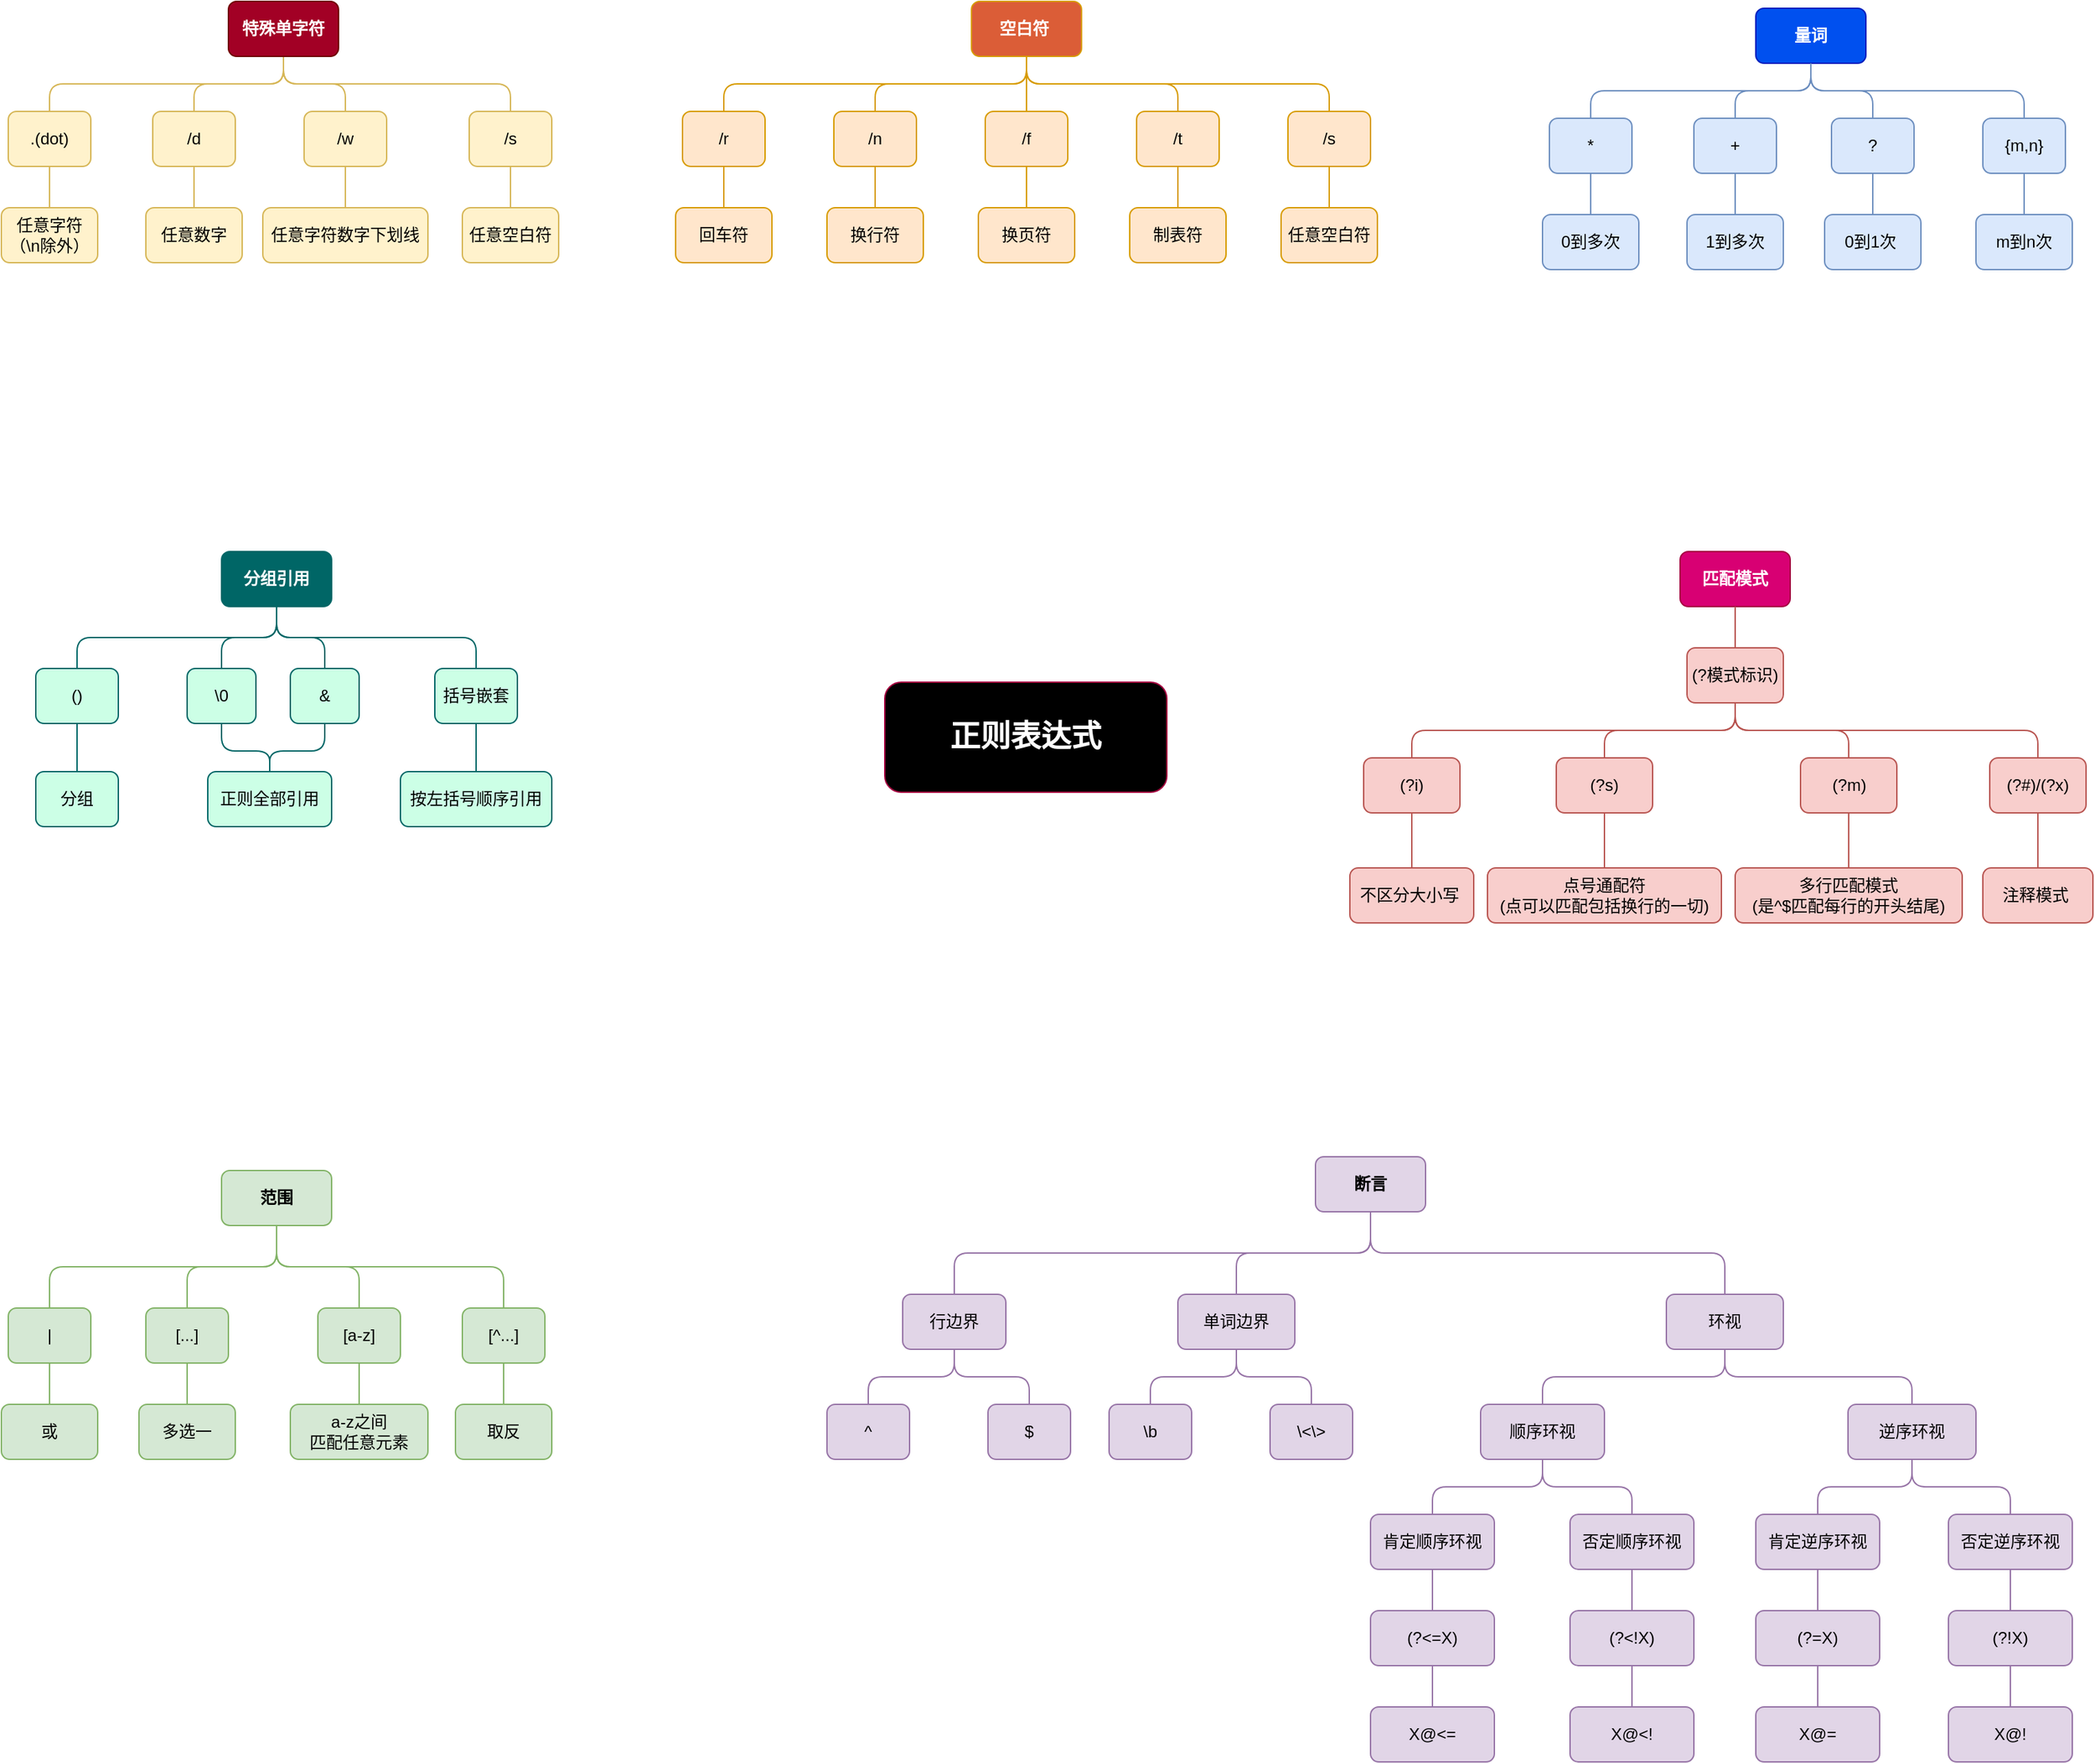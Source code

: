 <mxfile version="23.0.2" type="device">
  <diagram name="第 1 页" id="gRTzhjpInwyJEftYWM1j">
    <mxGraphModel dx="1744" dy="1176" grid="1" gridSize="10" guides="1" tooltips="1" connect="1" arrows="1" fold="1" page="1" pageScale="1" pageWidth="827" pageHeight="1169" math="0" shadow="0">
      <root>
        <mxCell id="0" />
        <mxCell id="1" parent="0" />
        <mxCell id="VmN694eaUHmi7oUAj-pI-1" value="正则表达式" style="rounded=1;whiteSpace=wrap;html=1;fillColor=#000000;fontColor=#ffffff;strokeColor=#A50040;fontStyle=1;fontSize=22;" vertex="1" parent="1">
          <mxGeometry x="732" y="615" width="205" height="80" as="geometry" />
        </mxCell>
        <mxCell id="VmN694eaUHmi7oUAj-pI-17" style="edgeStyle=orthogonalEdgeStyle;shape=connector;curved=0;rounded=1;orthogonalLoop=1;jettySize=auto;html=1;exitX=0.5;exitY=1;exitDx=0;exitDy=0;entryX=0.5;entryY=0;entryDx=0;entryDy=0;labelBackgroundColor=default;strokeColor=#d6b656;align=center;verticalAlign=middle;fontFamily=Helvetica;fontSize=11;fontColor=default;endArrow=none;endFill=0;fillColor=#fff2cc;" edge="1" parent="1" source="VmN694eaUHmi7oUAj-pI-4" target="VmN694eaUHmi7oUAj-pI-9">
          <mxGeometry relative="1" as="geometry" />
        </mxCell>
        <mxCell id="VmN694eaUHmi7oUAj-pI-18" style="edgeStyle=orthogonalEdgeStyle;shape=connector;curved=0;rounded=1;orthogonalLoop=1;jettySize=auto;html=1;exitX=0.5;exitY=1;exitDx=0;exitDy=0;entryX=0.5;entryY=0;entryDx=0;entryDy=0;labelBackgroundColor=default;strokeColor=#d6b656;align=center;verticalAlign=middle;fontFamily=Helvetica;fontSize=11;fontColor=default;endArrow=none;endFill=0;fillColor=#fff2cc;" edge="1" parent="1" source="VmN694eaUHmi7oUAj-pI-4" target="VmN694eaUHmi7oUAj-pI-12">
          <mxGeometry relative="1" as="geometry" />
        </mxCell>
        <mxCell id="VmN694eaUHmi7oUAj-pI-19" style="edgeStyle=orthogonalEdgeStyle;shape=connector;curved=0;rounded=1;orthogonalLoop=1;jettySize=auto;html=1;exitX=0.5;exitY=1;exitDx=0;exitDy=0;entryX=0.5;entryY=0;entryDx=0;entryDy=0;labelBackgroundColor=default;strokeColor=#d6b656;align=center;verticalAlign=middle;fontFamily=Helvetica;fontSize=11;fontColor=default;endArrow=none;endFill=0;fillColor=#fff2cc;" edge="1" parent="1" source="VmN694eaUHmi7oUAj-pI-4" target="VmN694eaUHmi7oUAj-pI-5">
          <mxGeometry relative="1" as="geometry" />
        </mxCell>
        <mxCell id="VmN694eaUHmi7oUAj-pI-20" style="edgeStyle=orthogonalEdgeStyle;shape=connector;curved=0;rounded=1;orthogonalLoop=1;jettySize=auto;html=1;exitX=0.5;exitY=1;exitDx=0;exitDy=0;labelBackgroundColor=default;strokeColor=#d6b656;align=center;verticalAlign=middle;fontFamily=Helvetica;fontSize=11;fontColor=default;endArrow=none;endFill=0;fillColor=#fff2cc;" edge="1" parent="1" source="VmN694eaUHmi7oUAj-pI-4" target="VmN694eaUHmi7oUAj-pI-15">
          <mxGeometry relative="1" as="geometry" />
        </mxCell>
        <mxCell id="VmN694eaUHmi7oUAj-pI-4" value="特殊单字符" style="rounded=1;whiteSpace=wrap;html=1;fillColor=#a20025;strokeColor=#6F0000;fontColor=#ffffff;fontStyle=1" vertex="1" parent="1">
          <mxGeometry x="255" y="120" width="80" height="40" as="geometry" />
        </mxCell>
        <mxCell id="VmN694eaUHmi7oUAj-pI-7" style="edgeStyle=orthogonalEdgeStyle;rounded=1;orthogonalLoop=1;jettySize=auto;html=1;exitX=0.5;exitY=1;exitDx=0;exitDy=0;entryX=0.5;entryY=0;entryDx=0;entryDy=0;endArrow=none;endFill=0;curved=0;fillColor=#fff2cc;strokeColor=#d6b656;" edge="1" parent="1" source="VmN694eaUHmi7oUAj-pI-5" target="VmN694eaUHmi7oUAj-pI-6">
          <mxGeometry relative="1" as="geometry" />
        </mxCell>
        <mxCell id="VmN694eaUHmi7oUAj-pI-5" value=".(dot)" style="rounded=1;whiteSpace=wrap;html=1;fillColor=#fff2cc;strokeColor=#d6b656;" vertex="1" parent="1">
          <mxGeometry x="95" y="200" width="60" height="40" as="geometry" />
        </mxCell>
        <mxCell id="VmN694eaUHmi7oUAj-pI-6" value="任意字符&lt;br&gt;（\n除外）" style="rounded=1;whiteSpace=wrap;html=1;fillColor=#fff2cc;strokeColor=#d6b656;" vertex="1" parent="1">
          <mxGeometry x="90" y="270" width="70" height="40" as="geometry" />
        </mxCell>
        <mxCell id="VmN694eaUHmi7oUAj-pI-8" style="edgeStyle=orthogonalEdgeStyle;rounded=1;orthogonalLoop=1;jettySize=auto;html=1;exitX=0.5;exitY=1;exitDx=0;exitDy=0;entryX=0.5;entryY=0;entryDx=0;entryDy=0;endArrow=none;endFill=0;curved=0;fillColor=#fff2cc;strokeColor=#d6b656;" edge="1" source="VmN694eaUHmi7oUAj-pI-9" target="VmN694eaUHmi7oUAj-pI-10" parent="1">
          <mxGeometry relative="1" as="geometry" />
        </mxCell>
        <mxCell id="VmN694eaUHmi7oUAj-pI-9" value="/d" style="rounded=1;whiteSpace=wrap;html=1;fillColor=#fff2cc;strokeColor=#d6b656;" vertex="1" parent="1">
          <mxGeometry x="200" y="200" width="60" height="40" as="geometry" />
        </mxCell>
        <mxCell id="VmN694eaUHmi7oUAj-pI-10" value="任意数字" style="rounded=1;whiteSpace=wrap;html=1;fillColor=#fff2cc;strokeColor=#d6b656;" vertex="1" parent="1">
          <mxGeometry x="195" y="270" width="70" height="40" as="geometry" />
        </mxCell>
        <mxCell id="VmN694eaUHmi7oUAj-pI-11" style="edgeStyle=orthogonalEdgeStyle;rounded=1;orthogonalLoop=1;jettySize=auto;html=1;exitX=0.5;exitY=1;exitDx=0;exitDy=0;entryX=0.5;entryY=0;entryDx=0;entryDy=0;endArrow=none;endFill=0;curved=0;fillColor=#fff2cc;strokeColor=#d6b656;" edge="1" source="VmN694eaUHmi7oUAj-pI-12" target="VmN694eaUHmi7oUAj-pI-13" parent="1">
          <mxGeometry relative="1" as="geometry" />
        </mxCell>
        <mxCell id="VmN694eaUHmi7oUAj-pI-12" value="/w" style="rounded=1;whiteSpace=wrap;html=1;fillColor=#fff2cc;strokeColor=#d6b656;" vertex="1" parent="1">
          <mxGeometry x="310" y="200" width="60" height="40" as="geometry" />
        </mxCell>
        <mxCell id="VmN694eaUHmi7oUAj-pI-13" value="任意字符数字下划线" style="rounded=1;whiteSpace=wrap;html=1;fillColor=#fff2cc;strokeColor=#d6b656;" vertex="1" parent="1">
          <mxGeometry x="280" y="270" width="120" height="40" as="geometry" />
        </mxCell>
        <mxCell id="VmN694eaUHmi7oUAj-pI-14" style="edgeStyle=orthogonalEdgeStyle;rounded=1;orthogonalLoop=1;jettySize=auto;html=1;exitX=0.5;exitY=1;exitDx=0;exitDy=0;entryX=0.5;entryY=0;entryDx=0;entryDy=0;endArrow=none;endFill=0;curved=0;fillColor=#fff2cc;strokeColor=#d6b656;" edge="1" source="VmN694eaUHmi7oUAj-pI-15" target="VmN694eaUHmi7oUAj-pI-16" parent="1">
          <mxGeometry relative="1" as="geometry" />
        </mxCell>
        <mxCell id="VmN694eaUHmi7oUAj-pI-15" value="/s" style="rounded=1;whiteSpace=wrap;html=1;fillColor=#fff2cc;strokeColor=#d6b656;" vertex="1" parent="1">
          <mxGeometry x="430" y="200" width="60" height="40" as="geometry" />
        </mxCell>
        <mxCell id="VmN694eaUHmi7oUAj-pI-16" value="任意空白符" style="rounded=1;whiteSpace=wrap;html=1;fillColor=#fff2cc;strokeColor=#d6b656;" vertex="1" parent="1">
          <mxGeometry x="425" y="270" width="70" height="40" as="geometry" />
        </mxCell>
        <mxCell id="VmN694eaUHmi7oUAj-pI-39" style="edgeStyle=orthogonalEdgeStyle;shape=connector;curved=0;rounded=1;orthogonalLoop=1;jettySize=auto;html=1;exitX=0.5;exitY=1;exitDx=0;exitDy=0;entryX=0.5;entryY=0;entryDx=0;entryDy=0;labelBackgroundColor=default;strokeColor=#d79b00;align=center;verticalAlign=middle;fontFamily=Helvetica;fontSize=11;fontColor=default;endArrow=none;endFill=0;fillColor=#ffe6cc;" edge="1" parent="1" source="VmN694eaUHmi7oUAj-pI-21" target="VmN694eaUHmi7oUAj-pI-24">
          <mxGeometry relative="1" as="geometry" />
        </mxCell>
        <mxCell id="VmN694eaUHmi7oUAj-pI-40" style="edgeStyle=orthogonalEdgeStyle;shape=connector;curved=0;rounded=1;orthogonalLoop=1;jettySize=auto;html=1;exitX=0.5;exitY=1;exitDx=0;exitDy=0;entryX=0.5;entryY=0;entryDx=0;entryDy=0;labelBackgroundColor=default;strokeColor=#d79b00;align=center;verticalAlign=middle;fontFamily=Helvetica;fontSize=11;fontColor=default;endArrow=none;endFill=0;fillColor=#ffe6cc;" edge="1" parent="1" source="VmN694eaUHmi7oUAj-pI-21" target="VmN694eaUHmi7oUAj-pI-28">
          <mxGeometry relative="1" as="geometry" />
        </mxCell>
        <mxCell id="VmN694eaUHmi7oUAj-pI-41" style="edgeStyle=orthogonalEdgeStyle;shape=connector;curved=0;rounded=1;orthogonalLoop=1;jettySize=auto;html=1;exitX=0.5;exitY=1;exitDx=0;exitDy=0;entryX=0.5;entryY=0;entryDx=0;entryDy=0;labelBackgroundColor=default;strokeColor=#d79b00;align=center;verticalAlign=middle;fontFamily=Helvetica;fontSize=11;fontColor=default;endArrow=none;endFill=0;fillColor=#ffe6cc;" edge="1" parent="1" source="VmN694eaUHmi7oUAj-pI-21" target="VmN694eaUHmi7oUAj-pI-31">
          <mxGeometry relative="1" as="geometry" />
        </mxCell>
        <mxCell id="VmN694eaUHmi7oUAj-pI-42" style="edgeStyle=orthogonalEdgeStyle;shape=connector;curved=0;rounded=1;orthogonalLoop=1;jettySize=auto;html=1;exitX=0.5;exitY=1;exitDx=0;exitDy=0;entryX=0.5;entryY=0;entryDx=0;entryDy=0;labelBackgroundColor=default;strokeColor=#d79b00;align=center;verticalAlign=middle;fontFamily=Helvetica;fontSize=11;fontColor=default;endArrow=none;endFill=0;fillColor=#ffe6cc;" edge="1" parent="1" source="VmN694eaUHmi7oUAj-pI-21" target="VmN694eaUHmi7oUAj-pI-34">
          <mxGeometry relative="1" as="geometry" />
        </mxCell>
        <mxCell id="VmN694eaUHmi7oUAj-pI-43" style="edgeStyle=orthogonalEdgeStyle;shape=connector;curved=0;rounded=1;orthogonalLoop=1;jettySize=auto;html=1;exitX=0.5;exitY=1;exitDx=0;exitDy=0;entryX=0.5;entryY=0;entryDx=0;entryDy=0;labelBackgroundColor=default;strokeColor=#d79b00;align=center;verticalAlign=middle;fontFamily=Helvetica;fontSize=11;fontColor=default;endArrow=none;endFill=0;fillColor=#ffe6cc;" edge="1" parent="1" source="VmN694eaUHmi7oUAj-pI-21" target="VmN694eaUHmi7oUAj-pI-37">
          <mxGeometry relative="1" as="geometry" />
        </mxCell>
        <mxCell id="VmN694eaUHmi7oUAj-pI-21" value="空白符&amp;nbsp;" style="rounded=1;whiteSpace=wrap;html=1;fillColor=#DB5D37;strokeColor=#d79b00;fontColor=#FFFFFF;fontStyle=1" vertex="1" parent="1">
          <mxGeometry x="795" y="120" width="80" height="40" as="geometry" />
        </mxCell>
        <mxCell id="VmN694eaUHmi7oUAj-pI-26" style="edgeStyle=orthogonalEdgeStyle;shape=connector;curved=0;rounded=1;orthogonalLoop=1;jettySize=auto;html=1;exitX=0.5;exitY=1;exitDx=0;exitDy=0;entryX=0.5;entryY=0;entryDx=0;entryDy=0;labelBackgroundColor=default;strokeColor=#d79b00;align=center;verticalAlign=middle;fontFamily=Helvetica;fontSize=11;fontColor=default;endArrow=none;endFill=0;fillColor=#ffe6cc;" edge="1" parent="1" source="VmN694eaUHmi7oUAj-pI-24" target="VmN694eaUHmi7oUAj-pI-25">
          <mxGeometry relative="1" as="geometry" />
        </mxCell>
        <mxCell id="VmN694eaUHmi7oUAj-pI-24" value="/r" style="rounded=1;whiteSpace=wrap;html=1;fillColor=#ffe6cc;strokeColor=#d79b00;" vertex="1" parent="1">
          <mxGeometry x="585" y="200" width="60" height="40" as="geometry" />
        </mxCell>
        <mxCell id="VmN694eaUHmi7oUAj-pI-25" value="回车符" style="rounded=1;whiteSpace=wrap;html=1;fillColor=#ffe6cc;strokeColor=#d79b00;" vertex="1" parent="1">
          <mxGeometry x="580" y="270" width="70" height="40" as="geometry" />
        </mxCell>
        <mxCell id="VmN694eaUHmi7oUAj-pI-27" style="edgeStyle=orthogonalEdgeStyle;shape=connector;curved=0;rounded=1;orthogonalLoop=1;jettySize=auto;html=1;exitX=0.5;exitY=1;exitDx=0;exitDy=0;entryX=0.5;entryY=0;entryDx=0;entryDy=0;labelBackgroundColor=default;strokeColor=#d79b00;align=center;verticalAlign=middle;fontFamily=Helvetica;fontSize=11;fontColor=default;endArrow=none;endFill=0;fillColor=#ffe6cc;" edge="1" source="VmN694eaUHmi7oUAj-pI-28" target="VmN694eaUHmi7oUAj-pI-29" parent="1">
          <mxGeometry relative="1" as="geometry" />
        </mxCell>
        <mxCell id="VmN694eaUHmi7oUAj-pI-28" value="/n" style="rounded=1;whiteSpace=wrap;html=1;fillColor=#ffe6cc;strokeColor=#d79b00;" vertex="1" parent="1">
          <mxGeometry x="695" y="200" width="60" height="40" as="geometry" />
        </mxCell>
        <mxCell id="VmN694eaUHmi7oUAj-pI-29" value="换行符" style="rounded=1;whiteSpace=wrap;html=1;fillColor=#ffe6cc;strokeColor=#d79b00;" vertex="1" parent="1">
          <mxGeometry x="690" y="270" width="70" height="40" as="geometry" />
        </mxCell>
        <mxCell id="VmN694eaUHmi7oUAj-pI-30" style="edgeStyle=orthogonalEdgeStyle;shape=connector;curved=0;rounded=1;orthogonalLoop=1;jettySize=auto;html=1;exitX=0.5;exitY=1;exitDx=0;exitDy=0;entryX=0.5;entryY=0;entryDx=0;entryDy=0;labelBackgroundColor=default;strokeColor=#d79b00;align=center;verticalAlign=middle;fontFamily=Helvetica;fontSize=11;fontColor=default;endArrow=none;endFill=0;fillColor=#ffe6cc;" edge="1" source="VmN694eaUHmi7oUAj-pI-31" target="VmN694eaUHmi7oUAj-pI-32" parent="1">
          <mxGeometry relative="1" as="geometry" />
        </mxCell>
        <mxCell id="VmN694eaUHmi7oUAj-pI-31" value="/f" style="rounded=1;whiteSpace=wrap;html=1;fillColor=#ffe6cc;strokeColor=#d79b00;" vertex="1" parent="1">
          <mxGeometry x="805" y="200" width="60" height="40" as="geometry" />
        </mxCell>
        <mxCell id="VmN694eaUHmi7oUAj-pI-32" value="换页符" style="rounded=1;whiteSpace=wrap;html=1;fillColor=#ffe6cc;strokeColor=#d79b00;" vertex="1" parent="1">
          <mxGeometry x="800" y="270" width="70" height="40" as="geometry" />
        </mxCell>
        <mxCell id="VmN694eaUHmi7oUAj-pI-33" style="edgeStyle=orthogonalEdgeStyle;shape=connector;curved=0;rounded=1;orthogonalLoop=1;jettySize=auto;html=1;exitX=0.5;exitY=1;exitDx=0;exitDy=0;entryX=0.5;entryY=0;entryDx=0;entryDy=0;labelBackgroundColor=default;strokeColor=#d79b00;align=center;verticalAlign=middle;fontFamily=Helvetica;fontSize=11;fontColor=default;endArrow=none;endFill=0;fillColor=#ffe6cc;" edge="1" source="VmN694eaUHmi7oUAj-pI-34" target="VmN694eaUHmi7oUAj-pI-35" parent="1">
          <mxGeometry relative="1" as="geometry" />
        </mxCell>
        <mxCell id="VmN694eaUHmi7oUAj-pI-34" value="/t" style="rounded=1;whiteSpace=wrap;html=1;fillColor=#ffe6cc;strokeColor=#d79b00;" vertex="1" parent="1">
          <mxGeometry x="915" y="200" width="60" height="40" as="geometry" />
        </mxCell>
        <mxCell id="VmN694eaUHmi7oUAj-pI-35" value="制表符" style="rounded=1;whiteSpace=wrap;html=1;fillColor=#ffe6cc;strokeColor=#d79b00;" vertex="1" parent="1">
          <mxGeometry x="910" y="270" width="70" height="40" as="geometry" />
        </mxCell>
        <mxCell id="VmN694eaUHmi7oUAj-pI-36" style="edgeStyle=orthogonalEdgeStyle;shape=connector;curved=0;rounded=1;orthogonalLoop=1;jettySize=auto;html=1;exitX=0.5;exitY=1;exitDx=0;exitDy=0;entryX=0.5;entryY=0;entryDx=0;entryDy=0;labelBackgroundColor=default;strokeColor=#d79b00;align=center;verticalAlign=middle;fontFamily=Helvetica;fontSize=11;fontColor=default;endArrow=none;endFill=0;fillColor=#ffe6cc;" edge="1" source="VmN694eaUHmi7oUAj-pI-37" target="VmN694eaUHmi7oUAj-pI-38" parent="1">
          <mxGeometry relative="1" as="geometry" />
        </mxCell>
        <mxCell id="VmN694eaUHmi7oUAj-pI-37" value="/s" style="rounded=1;whiteSpace=wrap;html=1;fillColor=#ffe6cc;strokeColor=#d79b00;" vertex="1" parent="1">
          <mxGeometry x="1025" y="200" width="60" height="40" as="geometry" />
        </mxCell>
        <mxCell id="VmN694eaUHmi7oUAj-pI-38" value="任意空白符" style="rounded=1;whiteSpace=wrap;html=1;fillColor=#ffe6cc;strokeColor=#d79b00;" vertex="1" parent="1">
          <mxGeometry x="1020" y="270" width="70" height="40" as="geometry" />
        </mxCell>
        <mxCell id="VmN694eaUHmi7oUAj-pI-77" style="edgeStyle=orthogonalEdgeStyle;shape=connector;curved=0;rounded=1;orthogonalLoop=1;jettySize=auto;html=1;exitX=0.5;exitY=1;exitDx=0;exitDy=0;entryX=0.5;entryY=0;entryDx=0;entryDy=0;labelBackgroundColor=default;strokeColor=#82b366;align=center;verticalAlign=middle;fontFamily=Helvetica;fontSize=11;fontColor=default;endArrow=none;endFill=0;fillColor=#d5e8d4;" edge="1" parent="1" source="VmN694eaUHmi7oUAj-pI-63" target="VmN694eaUHmi7oUAj-pI-69">
          <mxGeometry relative="1" as="geometry" />
        </mxCell>
        <mxCell id="VmN694eaUHmi7oUAj-pI-78" style="edgeStyle=orthogonalEdgeStyle;shape=connector;curved=0;rounded=1;orthogonalLoop=1;jettySize=auto;html=1;exitX=0.5;exitY=1;exitDx=0;exitDy=0;entryX=0.5;entryY=0;entryDx=0;entryDy=0;labelBackgroundColor=default;strokeColor=#82b366;align=center;verticalAlign=middle;fontFamily=Helvetica;fontSize=11;fontColor=default;endArrow=none;endFill=0;fillColor=#d5e8d4;" edge="1" parent="1" source="VmN694eaUHmi7oUAj-pI-63" target="VmN694eaUHmi7oUAj-pI-72">
          <mxGeometry relative="1" as="geometry" />
        </mxCell>
        <mxCell id="VmN694eaUHmi7oUAj-pI-79" style="edgeStyle=orthogonalEdgeStyle;shape=connector;curved=0;rounded=1;orthogonalLoop=1;jettySize=auto;html=1;exitX=0.5;exitY=1;exitDx=0;exitDy=0;entryX=0.5;entryY=0;entryDx=0;entryDy=0;labelBackgroundColor=default;strokeColor=#82b366;align=center;verticalAlign=middle;fontFamily=Helvetica;fontSize=11;fontColor=default;endArrow=none;endFill=0;fillColor=#d5e8d4;" edge="1" parent="1" source="VmN694eaUHmi7oUAj-pI-63" target="VmN694eaUHmi7oUAj-pI-66">
          <mxGeometry relative="1" as="geometry" />
        </mxCell>
        <mxCell id="VmN694eaUHmi7oUAj-pI-80" style="edgeStyle=orthogonalEdgeStyle;shape=connector;curved=0;rounded=1;orthogonalLoop=1;jettySize=auto;html=1;exitX=0.5;exitY=1;exitDx=0;exitDy=0;entryX=0.5;entryY=0;entryDx=0;entryDy=0;labelBackgroundColor=default;strokeColor=#82b366;align=center;verticalAlign=middle;fontFamily=Helvetica;fontSize=11;fontColor=default;endArrow=none;endFill=0;fillColor=#d5e8d4;" edge="1" parent="1" source="VmN694eaUHmi7oUAj-pI-63" target="VmN694eaUHmi7oUAj-pI-75">
          <mxGeometry relative="1" as="geometry" />
        </mxCell>
        <mxCell id="VmN694eaUHmi7oUAj-pI-63" value="范围" style="rounded=1;whiteSpace=wrap;html=1;fillColor=#d5e8d4;strokeColor=#82b366;fontStyle=1" vertex="1" parent="1">
          <mxGeometry x="250" y="970" width="80" height="40" as="geometry" />
        </mxCell>
        <mxCell id="VmN694eaUHmi7oUAj-pI-65" style="edgeStyle=orthogonalEdgeStyle;rounded=1;orthogonalLoop=1;jettySize=auto;html=1;exitX=0.5;exitY=1;exitDx=0;exitDy=0;entryX=0.5;entryY=0;entryDx=0;entryDy=0;endArrow=none;endFill=0;curved=0;fillColor=#d5e8d4;strokeColor=#82b366;" edge="1" source="VmN694eaUHmi7oUAj-pI-66" target="VmN694eaUHmi7oUAj-pI-67" parent="1">
          <mxGeometry relative="1" as="geometry" />
        </mxCell>
        <mxCell id="VmN694eaUHmi7oUAj-pI-66" value="|" style="rounded=1;whiteSpace=wrap;html=1;fillColor=#d5e8d4;strokeColor=#82b366;" vertex="1" parent="1">
          <mxGeometry x="95" y="1070" width="60" height="40" as="geometry" />
        </mxCell>
        <mxCell id="VmN694eaUHmi7oUAj-pI-67" value="或" style="rounded=1;whiteSpace=wrap;html=1;fillColor=#d5e8d4;strokeColor=#82b366;" vertex="1" parent="1">
          <mxGeometry x="90" y="1140" width="70" height="40" as="geometry" />
        </mxCell>
        <mxCell id="VmN694eaUHmi7oUAj-pI-68" style="edgeStyle=orthogonalEdgeStyle;rounded=1;orthogonalLoop=1;jettySize=auto;html=1;exitX=0.5;exitY=1;exitDx=0;exitDy=0;entryX=0.5;entryY=0;entryDx=0;entryDy=0;endArrow=none;endFill=0;curved=0;fillColor=#d5e8d4;strokeColor=#82b366;" edge="1" source="VmN694eaUHmi7oUAj-pI-69" target="VmN694eaUHmi7oUAj-pI-70" parent="1">
          <mxGeometry relative="1" as="geometry" />
        </mxCell>
        <mxCell id="VmN694eaUHmi7oUAj-pI-69" value="[...]" style="rounded=1;whiteSpace=wrap;html=1;fillColor=#d5e8d4;strokeColor=#82b366;" vertex="1" parent="1">
          <mxGeometry x="195" y="1070" width="60" height="40" as="geometry" />
        </mxCell>
        <mxCell id="VmN694eaUHmi7oUAj-pI-70" value="多选一" style="rounded=1;whiteSpace=wrap;html=1;fillColor=#d5e8d4;strokeColor=#82b366;" vertex="1" parent="1">
          <mxGeometry x="190" y="1140" width="70" height="40" as="geometry" />
        </mxCell>
        <mxCell id="VmN694eaUHmi7oUAj-pI-71" style="edgeStyle=orthogonalEdgeStyle;rounded=1;orthogonalLoop=1;jettySize=auto;html=1;exitX=0.5;exitY=1;exitDx=0;exitDy=0;entryX=0.5;entryY=0;entryDx=0;entryDy=0;endArrow=none;endFill=0;curved=0;fillColor=#d5e8d4;strokeColor=#82b366;" edge="1" source="VmN694eaUHmi7oUAj-pI-72" target="VmN694eaUHmi7oUAj-pI-73" parent="1">
          <mxGeometry relative="1" as="geometry" />
        </mxCell>
        <mxCell id="VmN694eaUHmi7oUAj-pI-72" value="[a-z]" style="rounded=1;whiteSpace=wrap;html=1;fillColor=#d5e8d4;strokeColor=#82b366;" vertex="1" parent="1">
          <mxGeometry x="320" y="1070" width="60" height="40" as="geometry" />
        </mxCell>
        <mxCell id="VmN694eaUHmi7oUAj-pI-73" value="a-z之间&lt;br&gt;匹配任意元素" style="rounded=1;whiteSpace=wrap;html=1;fillColor=#d5e8d4;strokeColor=#82b366;" vertex="1" parent="1">
          <mxGeometry x="300" y="1140" width="100" height="40" as="geometry" />
        </mxCell>
        <mxCell id="VmN694eaUHmi7oUAj-pI-74" style="edgeStyle=orthogonalEdgeStyle;rounded=1;orthogonalLoop=1;jettySize=auto;html=1;exitX=0.5;exitY=1;exitDx=0;exitDy=0;entryX=0.5;entryY=0;entryDx=0;entryDy=0;endArrow=none;endFill=0;curved=0;fillColor=#d5e8d4;strokeColor=#82b366;" edge="1" source="VmN694eaUHmi7oUAj-pI-75" target="VmN694eaUHmi7oUAj-pI-76" parent="1">
          <mxGeometry relative="1" as="geometry" />
        </mxCell>
        <mxCell id="VmN694eaUHmi7oUAj-pI-75" value="[^...]" style="rounded=1;whiteSpace=wrap;html=1;fillColor=#d5e8d4;strokeColor=#82b366;" vertex="1" parent="1">
          <mxGeometry x="425" y="1070" width="60" height="40" as="geometry" />
        </mxCell>
        <mxCell id="VmN694eaUHmi7oUAj-pI-76" value="取反" style="rounded=1;whiteSpace=wrap;html=1;fillColor=#d5e8d4;strokeColor=#82b366;" vertex="1" parent="1">
          <mxGeometry x="420" y="1140" width="70" height="40" as="geometry" />
        </mxCell>
        <mxCell id="VmN694eaUHmi7oUAj-pI-192" value="" style="group" vertex="1" connectable="0" parent="1">
          <mxGeometry x="1070" y="520" width="540" height="270" as="geometry" />
        </mxCell>
        <mxCell id="VmN694eaUHmi7oUAj-pI-170" value="匹配模式" style="rounded=1;whiteSpace=wrap;html=1;fillColor=#d80073;strokeColor=#A50040;fontColor=#ffffff;fontStyle=1" vertex="1" parent="VmN694eaUHmi7oUAj-pI-192">
          <mxGeometry x="240" width="80" height="40" as="geometry" />
        </mxCell>
        <mxCell id="VmN694eaUHmi7oUAj-pI-171" value="(?模式标识)" style="rounded=1;whiteSpace=wrap;html=1;fillColor=#f8cecc;strokeColor=#b85450;" vertex="1" parent="VmN694eaUHmi7oUAj-pI-192">
          <mxGeometry x="245" y="70" width="70" height="40" as="geometry" />
        </mxCell>
        <mxCell id="VmN694eaUHmi7oUAj-pI-190" style="edgeStyle=orthogonalEdgeStyle;shape=connector;curved=0;rounded=1;orthogonalLoop=1;jettySize=auto;html=1;exitX=0.5;exitY=1;exitDx=0;exitDy=0;entryX=0.5;entryY=0;entryDx=0;entryDy=0;labelBackgroundColor=default;strokeColor=#b85450;align=center;verticalAlign=middle;fontFamily=Helvetica;fontSize=11;fontColor=default;endArrow=none;endFill=0;fillColor=#f8cecc;" edge="1" parent="VmN694eaUHmi7oUAj-pI-192" source="VmN694eaUHmi7oUAj-pI-170" target="VmN694eaUHmi7oUAj-pI-171">
          <mxGeometry relative="1" as="geometry" />
        </mxCell>
        <mxCell id="VmN694eaUHmi7oUAj-pI-172" style="edgeStyle=orthogonalEdgeStyle;shape=connector;curved=0;rounded=1;orthogonalLoop=1;jettySize=auto;html=1;exitX=0.5;exitY=1;exitDx=0;exitDy=0;labelBackgroundColor=default;strokeColor=#b85450;align=center;verticalAlign=middle;fontFamily=Helvetica;fontSize=11;fontColor=default;endArrow=none;endFill=0;fillColor=#f8cecc;" edge="1" parent="VmN694eaUHmi7oUAj-pI-192" source="VmN694eaUHmi7oUAj-pI-171" target="VmN694eaUHmi7oUAj-pI-171">
          <mxGeometry relative="1" as="geometry" />
        </mxCell>
        <mxCell id="VmN694eaUHmi7oUAj-pI-173" value="(?i)" style="rounded=1;whiteSpace=wrap;html=1;fillColor=#f8cecc;strokeColor=#b85450;" vertex="1" parent="VmN694eaUHmi7oUAj-pI-192">
          <mxGeometry x="10" y="150" width="70" height="40" as="geometry" />
        </mxCell>
        <mxCell id="VmN694eaUHmi7oUAj-pI-188" style="edgeStyle=orthogonalEdgeStyle;shape=connector;curved=0;rounded=1;orthogonalLoop=1;jettySize=auto;html=1;exitX=0.5;exitY=1;exitDx=0;exitDy=0;entryX=0.5;entryY=0;entryDx=0;entryDy=0;labelBackgroundColor=default;strokeColor=#b85450;align=center;verticalAlign=middle;fontFamily=Helvetica;fontSize=11;fontColor=default;endArrow=none;endFill=0;fillColor=#f8cecc;" edge="1" parent="VmN694eaUHmi7oUAj-pI-192" source="VmN694eaUHmi7oUAj-pI-171" target="VmN694eaUHmi7oUAj-pI-173">
          <mxGeometry relative="1" as="geometry" />
        </mxCell>
        <mxCell id="VmN694eaUHmi7oUAj-pI-174" value="(?s)" style="rounded=1;whiteSpace=wrap;html=1;fillColor=#f8cecc;strokeColor=#b85450;" vertex="1" parent="VmN694eaUHmi7oUAj-pI-192">
          <mxGeometry x="150" y="150" width="70" height="40" as="geometry" />
        </mxCell>
        <mxCell id="VmN694eaUHmi7oUAj-pI-186" style="edgeStyle=orthogonalEdgeStyle;shape=connector;curved=0;rounded=1;orthogonalLoop=1;jettySize=auto;html=1;exitX=0.5;exitY=1;exitDx=0;exitDy=0;entryX=0.5;entryY=0;entryDx=0;entryDy=0;labelBackgroundColor=default;strokeColor=#b85450;align=center;verticalAlign=middle;fontFamily=Helvetica;fontSize=11;fontColor=default;endArrow=none;endFill=0;fillColor=#f8cecc;" edge="1" parent="VmN694eaUHmi7oUAj-pI-192" source="VmN694eaUHmi7oUAj-pI-171" target="VmN694eaUHmi7oUAj-pI-174">
          <mxGeometry relative="1" as="geometry" />
        </mxCell>
        <mxCell id="VmN694eaUHmi7oUAj-pI-175" value="(?m)" style="rounded=1;whiteSpace=wrap;html=1;fillColor=#f8cecc;strokeColor=#b85450;" vertex="1" parent="VmN694eaUHmi7oUAj-pI-192">
          <mxGeometry x="327.5" y="150" width="70" height="40" as="geometry" />
        </mxCell>
        <mxCell id="VmN694eaUHmi7oUAj-pI-187" style="edgeStyle=orthogonalEdgeStyle;shape=connector;curved=0;rounded=1;orthogonalLoop=1;jettySize=auto;html=1;exitX=0.5;exitY=1;exitDx=0;exitDy=0;entryX=0.5;entryY=0;entryDx=0;entryDy=0;labelBackgroundColor=default;strokeColor=#b85450;align=center;verticalAlign=middle;fontFamily=Helvetica;fontSize=11;fontColor=default;endArrow=none;endFill=0;fillColor=#f8cecc;" edge="1" parent="VmN694eaUHmi7oUAj-pI-192" source="VmN694eaUHmi7oUAj-pI-171" target="VmN694eaUHmi7oUAj-pI-175">
          <mxGeometry relative="1" as="geometry" />
        </mxCell>
        <mxCell id="VmN694eaUHmi7oUAj-pI-176" value="(?#)/(?x)" style="rounded=1;whiteSpace=wrap;html=1;fillColor=#f8cecc;strokeColor=#b85450;" vertex="1" parent="VmN694eaUHmi7oUAj-pI-192">
          <mxGeometry x="465" y="150" width="70" height="40" as="geometry" />
        </mxCell>
        <mxCell id="VmN694eaUHmi7oUAj-pI-189" style="edgeStyle=orthogonalEdgeStyle;shape=connector;curved=0;rounded=1;orthogonalLoop=1;jettySize=auto;html=1;exitX=0.5;exitY=1;exitDx=0;exitDy=0;entryX=0.5;entryY=0;entryDx=0;entryDy=0;labelBackgroundColor=default;strokeColor=#b85450;align=center;verticalAlign=middle;fontFamily=Helvetica;fontSize=11;fontColor=default;endArrow=none;endFill=0;fillColor=#f8cecc;" edge="1" parent="VmN694eaUHmi7oUAj-pI-192" source="VmN694eaUHmi7oUAj-pI-171" target="VmN694eaUHmi7oUAj-pI-176">
          <mxGeometry relative="1" as="geometry" />
        </mxCell>
        <mxCell id="VmN694eaUHmi7oUAj-pI-177" value="不区分大小写&amp;nbsp;" style="rounded=1;whiteSpace=wrap;html=1;fillColor=#f8cecc;strokeColor=#b85450;" vertex="1" parent="VmN694eaUHmi7oUAj-pI-192">
          <mxGeometry y="230" width="90" height="40" as="geometry" />
        </mxCell>
        <mxCell id="VmN694eaUHmi7oUAj-pI-178" style="edgeStyle=orthogonalEdgeStyle;shape=connector;curved=0;rounded=1;orthogonalLoop=1;jettySize=auto;html=1;exitX=0.5;exitY=1;exitDx=0;exitDy=0;entryX=0.5;entryY=0;entryDx=0;entryDy=0;labelBackgroundColor=default;strokeColor=#b85450;align=center;verticalAlign=middle;fontFamily=Helvetica;fontSize=11;fontColor=default;endArrow=none;endFill=0;fillColor=#f8cecc;" edge="1" parent="VmN694eaUHmi7oUAj-pI-192" source="VmN694eaUHmi7oUAj-pI-173" target="VmN694eaUHmi7oUAj-pI-177">
          <mxGeometry relative="1" as="geometry" />
        </mxCell>
        <mxCell id="VmN694eaUHmi7oUAj-pI-179" value="点号通配符&lt;br&gt;(点可以匹配包括换行的一切)" style="rounded=1;whiteSpace=wrap;html=1;fillColor=#f8cecc;strokeColor=#b85450;" vertex="1" parent="VmN694eaUHmi7oUAj-pI-192">
          <mxGeometry x="100" y="230" width="170" height="40" as="geometry" />
        </mxCell>
        <mxCell id="VmN694eaUHmi7oUAj-pI-181" style="edgeStyle=orthogonalEdgeStyle;shape=connector;curved=0;rounded=1;orthogonalLoop=1;jettySize=auto;html=1;exitX=0.5;exitY=1;exitDx=0;exitDy=0;entryX=0.5;entryY=0;entryDx=0;entryDy=0;labelBackgroundColor=default;strokeColor=#b85450;align=center;verticalAlign=middle;fontFamily=Helvetica;fontSize=11;fontColor=default;endArrow=none;endFill=0;fillColor=#f8cecc;" edge="1" parent="VmN694eaUHmi7oUAj-pI-192" source="VmN694eaUHmi7oUAj-pI-174" target="VmN694eaUHmi7oUAj-pI-179">
          <mxGeometry relative="1" as="geometry" />
        </mxCell>
        <mxCell id="VmN694eaUHmi7oUAj-pI-182" value="多行匹配模式&lt;br&gt;(是^$匹配每行的开头结尾)" style="rounded=1;whiteSpace=wrap;html=1;fillColor=#f8cecc;strokeColor=#b85450;" vertex="1" parent="VmN694eaUHmi7oUAj-pI-192">
          <mxGeometry x="280" y="230" width="165" height="40" as="geometry" />
        </mxCell>
        <mxCell id="VmN694eaUHmi7oUAj-pI-183" style="edgeStyle=orthogonalEdgeStyle;shape=connector;curved=0;rounded=1;orthogonalLoop=1;jettySize=auto;html=1;exitX=0.5;exitY=1;exitDx=0;exitDy=0;entryX=0.5;entryY=0;entryDx=0;entryDy=0;labelBackgroundColor=default;strokeColor=#b85450;align=center;verticalAlign=middle;fontFamily=Helvetica;fontSize=11;fontColor=default;endArrow=none;endFill=0;fillColor=#f8cecc;" edge="1" parent="VmN694eaUHmi7oUAj-pI-192" source="VmN694eaUHmi7oUAj-pI-175" target="VmN694eaUHmi7oUAj-pI-182">
          <mxGeometry relative="1" as="geometry" />
        </mxCell>
        <mxCell id="VmN694eaUHmi7oUAj-pI-184" value="注释模式&amp;nbsp;" style="rounded=1;whiteSpace=wrap;html=1;fillColor=#f8cecc;strokeColor=#b85450;" vertex="1" parent="VmN694eaUHmi7oUAj-pI-192">
          <mxGeometry x="460" y="230" width="80" height="40" as="geometry" />
        </mxCell>
        <mxCell id="VmN694eaUHmi7oUAj-pI-185" style="edgeStyle=orthogonalEdgeStyle;shape=connector;curved=0;rounded=1;orthogonalLoop=1;jettySize=auto;html=1;exitX=0.5;exitY=1;exitDx=0;exitDy=0;entryX=0.5;entryY=0;entryDx=0;entryDy=0;labelBackgroundColor=default;strokeColor=#b85450;align=center;verticalAlign=middle;fontFamily=Helvetica;fontSize=11;fontColor=default;endArrow=none;endFill=0;fillColor=#f8cecc;" edge="1" parent="VmN694eaUHmi7oUAj-pI-192" source="VmN694eaUHmi7oUAj-pI-176" target="VmN694eaUHmi7oUAj-pI-184">
          <mxGeometry relative="1" as="geometry" />
        </mxCell>
        <mxCell id="VmN694eaUHmi7oUAj-pI-194" value="" style="group" vertex="1" connectable="0" parent="1">
          <mxGeometry x="115" y="520" width="375" height="200" as="geometry" />
        </mxCell>
        <mxCell id="VmN694eaUHmi7oUAj-pI-148" value="分组引用" style="rounded=1;whiteSpace=wrap;html=1;fillColor=#006666;strokeColor=#006666;fontColor=#ffffff;fontStyle=1" vertex="1" parent="VmN694eaUHmi7oUAj-pI-194">
          <mxGeometry x="135" width="80" height="40" as="geometry" />
        </mxCell>
        <mxCell id="VmN694eaUHmi7oUAj-pI-149" value="()" style="rounded=1;whiteSpace=wrap;html=1;fillColor=#CCFFE6;strokeColor=#006666;" vertex="1" parent="VmN694eaUHmi7oUAj-pI-194">
          <mxGeometry y="85" width="60" height="40" as="geometry" />
        </mxCell>
        <mxCell id="VmN694eaUHmi7oUAj-pI-150" style="edgeStyle=orthogonalEdgeStyle;shape=connector;curved=0;rounded=1;orthogonalLoop=1;jettySize=auto;html=1;exitX=0.5;exitY=1;exitDx=0;exitDy=0;entryX=0.5;entryY=0;entryDx=0;entryDy=0;labelBackgroundColor=default;strokeColor=#006666;align=center;verticalAlign=middle;fontFamily=Helvetica;fontSize=11;fontColor=default;endArrow=none;endFill=0;" edge="1" parent="VmN694eaUHmi7oUAj-pI-194" source="VmN694eaUHmi7oUAj-pI-148" target="VmN694eaUHmi7oUAj-pI-149">
          <mxGeometry relative="1" as="geometry" />
        </mxCell>
        <mxCell id="VmN694eaUHmi7oUAj-pI-156" value="\0" style="rounded=1;whiteSpace=wrap;html=1;fillColor=#CCFFE6;strokeColor=#006666;" vertex="1" parent="VmN694eaUHmi7oUAj-pI-194">
          <mxGeometry x="110" y="85" width="50" height="40" as="geometry" />
        </mxCell>
        <mxCell id="VmN694eaUHmi7oUAj-pI-163" style="edgeStyle=orthogonalEdgeStyle;shape=connector;curved=0;rounded=1;orthogonalLoop=1;jettySize=auto;html=1;exitX=0.5;exitY=1;exitDx=0;exitDy=0;entryX=0.5;entryY=0;entryDx=0;entryDy=0;labelBackgroundColor=default;strokeColor=#006666;align=center;verticalAlign=middle;fontFamily=Helvetica;fontSize=11;fontColor=default;endArrow=none;endFill=0;" edge="1" parent="VmN694eaUHmi7oUAj-pI-194" source="VmN694eaUHmi7oUAj-pI-148" target="VmN694eaUHmi7oUAj-pI-156">
          <mxGeometry relative="1" as="geometry" />
        </mxCell>
        <mxCell id="VmN694eaUHmi7oUAj-pI-157" value="分组" style="rounded=1;whiteSpace=wrap;html=1;fillColor=#CCFFE6;strokeColor=#006666;" vertex="1" parent="VmN694eaUHmi7oUAj-pI-194">
          <mxGeometry y="160" width="60" height="40" as="geometry" />
        </mxCell>
        <mxCell id="VmN694eaUHmi7oUAj-pI-165" style="edgeStyle=orthogonalEdgeStyle;shape=connector;curved=0;rounded=1;orthogonalLoop=1;jettySize=auto;html=1;exitX=0.5;exitY=1;exitDx=0;exitDy=0;entryX=0.5;entryY=0;entryDx=0;entryDy=0;labelBackgroundColor=default;strokeColor=#006666;align=center;verticalAlign=middle;fontFamily=Helvetica;fontSize=11;fontColor=default;endArrow=none;endFill=0;" edge="1" parent="VmN694eaUHmi7oUAj-pI-194" source="VmN694eaUHmi7oUAj-pI-149" target="VmN694eaUHmi7oUAj-pI-157">
          <mxGeometry relative="1" as="geometry" />
        </mxCell>
        <mxCell id="VmN694eaUHmi7oUAj-pI-158" value="正则全部引用" style="rounded=1;whiteSpace=wrap;html=1;fillColor=#CCFFE6;strokeColor=#006666;" vertex="1" parent="VmN694eaUHmi7oUAj-pI-194">
          <mxGeometry x="125" y="160" width="90" height="40" as="geometry" />
        </mxCell>
        <mxCell id="VmN694eaUHmi7oUAj-pI-160" style="edgeStyle=orthogonalEdgeStyle;shape=connector;curved=0;rounded=1;orthogonalLoop=1;jettySize=auto;html=1;exitX=0.5;exitY=1;exitDx=0;exitDy=0;entryX=0.5;entryY=0;entryDx=0;entryDy=0;labelBackgroundColor=default;strokeColor=#006666;align=center;verticalAlign=middle;fontFamily=Helvetica;fontSize=11;fontColor=default;endArrow=none;endFill=0;" edge="1" parent="VmN694eaUHmi7oUAj-pI-194" source="VmN694eaUHmi7oUAj-pI-156" target="VmN694eaUHmi7oUAj-pI-158">
          <mxGeometry relative="1" as="geometry" />
        </mxCell>
        <mxCell id="VmN694eaUHmi7oUAj-pI-162" style="edgeStyle=orthogonalEdgeStyle;shape=connector;curved=0;rounded=1;orthogonalLoop=1;jettySize=auto;html=1;exitX=0.5;exitY=1;exitDx=0;exitDy=0;entryX=0.5;entryY=0;entryDx=0;entryDy=0;labelBackgroundColor=default;strokeColor=#006666;align=center;verticalAlign=middle;fontFamily=Helvetica;fontSize=11;fontColor=default;endArrow=none;endFill=0;" edge="1" parent="VmN694eaUHmi7oUAj-pI-194" source="VmN694eaUHmi7oUAj-pI-159" target="VmN694eaUHmi7oUAj-pI-158">
          <mxGeometry relative="1" as="geometry" />
        </mxCell>
        <mxCell id="VmN694eaUHmi7oUAj-pI-159" value="&amp;amp;" style="rounded=1;whiteSpace=wrap;html=1;fillColor=#CCFFE6;strokeColor=#006666;" vertex="1" parent="VmN694eaUHmi7oUAj-pI-194">
          <mxGeometry x="185" y="85" width="50" height="40" as="geometry" />
        </mxCell>
        <mxCell id="VmN694eaUHmi7oUAj-pI-164" style="edgeStyle=orthogonalEdgeStyle;shape=connector;curved=0;rounded=1;orthogonalLoop=1;jettySize=auto;html=1;exitX=0.5;exitY=1;exitDx=0;exitDy=0;entryX=0.5;entryY=0;entryDx=0;entryDy=0;labelBackgroundColor=default;strokeColor=#006666;align=center;verticalAlign=middle;fontFamily=Helvetica;fontSize=11;fontColor=default;endArrow=none;endFill=0;" edge="1" parent="VmN694eaUHmi7oUAj-pI-194" source="VmN694eaUHmi7oUAj-pI-148" target="VmN694eaUHmi7oUAj-pI-159">
          <mxGeometry relative="1" as="geometry" />
        </mxCell>
        <mxCell id="VmN694eaUHmi7oUAj-pI-166" value="括号嵌套" style="rounded=1;whiteSpace=wrap;html=1;fillColor=#CCFFE6;strokeColor=#006666;" vertex="1" parent="VmN694eaUHmi7oUAj-pI-194">
          <mxGeometry x="290" y="85" width="60" height="40" as="geometry" />
        </mxCell>
        <mxCell id="VmN694eaUHmi7oUAj-pI-169" style="edgeStyle=orthogonalEdgeStyle;shape=connector;curved=0;rounded=1;orthogonalLoop=1;jettySize=auto;html=1;exitX=0.5;exitY=1;exitDx=0;exitDy=0;entryX=0.5;entryY=0;entryDx=0;entryDy=0;labelBackgroundColor=default;strokeColor=#006666;align=center;verticalAlign=middle;fontFamily=Helvetica;fontSize=11;fontColor=default;endArrow=none;endFill=0;" edge="1" parent="VmN694eaUHmi7oUAj-pI-194" source="VmN694eaUHmi7oUAj-pI-148" target="VmN694eaUHmi7oUAj-pI-166">
          <mxGeometry relative="1" as="geometry" />
        </mxCell>
        <mxCell id="VmN694eaUHmi7oUAj-pI-167" value="按左括号顺序引用" style="rounded=1;whiteSpace=wrap;html=1;fillColor=#CCFFE6;strokeColor=#006666;" vertex="1" parent="VmN694eaUHmi7oUAj-pI-194">
          <mxGeometry x="265" y="160" width="110" height="40" as="geometry" />
        </mxCell>
        <mxCell id="VmN694eaUHmi7oUAj-pI-168" style="edgeStyle=orthogonalEdgeStyle;shape=connector;curved=0;rounded=1;orthogonalLoop=1;jettySize=auto;html=1;exitX=0.5;exitY=1;exitDx=0;exitDy=0;entryX=0.5;entryY=0;entryDx=0;entryDy=0;labelBackgroundColor=default;strokeColor=#006666;align=center;verticalAlign=middle;fontFamily=Helvetica;fontSize=11;fontColor=default;endArrow=none;endFill=0;" edge="1" parent="VmN694eaUHmi7oUAj-pI-194" source="VmN694eaUHmi7oUAj-pI-166" target="VmN694eaUHmi7oUAj-pI-167">
          <mxGeometry relative="1" as="geometry" />
        </mxCell>
        <mxCell id="VmN694eaUHmi7oUAj-pI-195" value="" style="group" vertex="1" connectable="0" parent="1">
          <mxGeometry x="690" y="960" width="905" height="440" as="geometry" />
        </mxCell>
        <mxCell id="VmN694eaUHmi7oUAj-pI-98" value="断言" style="rounded=1;whiteSpace=wrap;html=1;fillColor=#e1d5e7;strokeColor=#9673a6;fontStyle=1" vertex="1" parent="VmN694eaUHmi7oUAj-pI-195">
          <mxGeometry x="355" width="80" height="40" as="geometry" />
        </mxCell>
        <mxCell id="VmN694eaUHmi7oUAj-pI-100" value="^" style="rounded=1;whiteSpace=wrap;html=1;fillColor=#e1d5e7;strokeColor=#9673a6;" vertex="1" parent="VmN694eaUHmi7oUAj-pI-195">
          <mxGeometry y="180" width="60" height="40" as="geometry" />
        </mxCell>
        <mxCell id="VmN694eaUHmi7oUAj-pI-103" value="$" style="rounded=1;whiteSpace=wrap;html=1;fillColor=#e1d5e7;strokeColor=#9673a6;" vertex="1" parent="VmN694eaUHmi7oUAj-pI-195">
          <mxGeometry x="117" y="180" width="60" height="40" as="geometry" />
        </mxCell>
        <mxCell id="VmN694eaUHmi7oUAj-pI-106" style="edgeStyle=orthogonalEdgeStyle;shape=connector;curved=0;rounded=1;orthogonalLoop=1;jettySize=auto;html=1;exitX=0.5;exitY=1;exitDx=0;exitDy=0;entryX=0.5;entryY=0;entryDx=0;entryDy=0;labelBackgroundColor=default;strokeColor=#9673a6;align=center;verticalAlign=middle;fontFamily=Helvetica;fontSize=11;fontColor=default;endArrow=none;endFill=0;fillColor=#e1d5e7;" edge="1" parent="VmN694eaUHmi7oUAj-pI-195" source="VmN694eaUHmi7oUAj-pI-105" target="VmN694eaUHmi7oUAj-pI-100">
          <mxGeometry relative="1" as="geometry" />
        </mxCell>
        <mxCell id="VmN694eaUHmi7oUAj-pI-107" style="edgeStyle=orthogonalEdgeStyle;shape=connector;curved=0;rounded=1;orthogonalLoop=1;jettySize=auto;html=1;exitX=0.5;exitY=1;exitDx=0;exitDy=0;entryX=0.5;entryY=0;entryDx=0;entryDy=0;labelBackgroundColor=default;strokeColor=#9673a6;align=center;verticalAlign=middle;fontFamily=Helvetica;fontSize=11;fontColor=default;endArrow=none;endFill=0;fillColor=#e1d5e7;" edge="1" parent="VmN694eaUHmi7oUAj-pI-195" source="VmN694eaUHmi7oUAj-pI-105" target="VmN694eaUHmi7oUAj-pI-103">
          <mxGeometry relative="1" as="geometry" />
        </mxCell>
        <mxCell id="VmN694eaUHmi7oUAj-pI-105" value="行边界" style="rounded=1;whiteSpace=wrap;html=1;fillColor=#e1d5e7;strokeColor=#9673a6;" vertex="1" parent="VmN694eaUHmi7oUAj-pI-195">
          <mxGeometry x="55" y="100" width="75" height="40" as="geometry" />
        </mxCell>
        <mxCell id="VmN694eaUHmi7oUAj-pI-147" style="edgeStyle=orthogonalEdgeStyle;shape=connector;curved=0;rounded=1;orthogonalLoop=1;jettySize=auto;html=1;exitX=0.5;exitY=1;exitDx=0;exitDy=0;entryX=0.5;entryY=0;entryDx=0;entryDy=0;labelBackgroundColor=default;strokeColor=#9673a6;align=center;verticalAlign=middle;fontFamily=Helvetica;fontSize=11;fontColor=default;endArrow=none;endFill=0;fillColor=#e1d5e7;" edge="1" parent="VmN694eaUHmi7oUAj-pI-195" source="VmN694eaUHmi7oUAj-pI-98" target="VmN694eaUHmi7oUAj-pI-105">
          <mxGeometry relative="1" as="geometry" />
        </mxCell>
        <mxCell id="VmN694eaUHmi7oUAj-pI-108" value="\b" style="rounded=1;whiteSpace=wrap;html=1;fillColor=#e1d5e7;strokeColor=#9673a6;" vertex="1" parent="VmN694eaUHmi7oUAj-pI-195">
          <mxGeometry x="205" y="180" width="60" height="40" as="geometry" />
        </mxCell>
        <mxCell id="VmN694eaUHmi7oUAj-pI-109" value="\&amp;lt;\&amp;gt;" style="rounded=1;whiteSpace=wrap;html=1;fillColor=#e1d5e7;strokeColor=#9673a6;" vertex="1" parent="VmN694eaUHmi7oUAj-pI-195">
          <mxGeometry x="322" y="180" width="60" height="40" as="geometry" />
        </mxCell>
        <mxCell id="VmN694eaUHmi7oUAj-pI-110" style="edgeStyle=orthogonalEdgeStyle;shape=connector;curved=0;rounded=1;orthogonalLoop=1;jettySize=auto;html=1;exitX=0.5;exitY=1;exitDx=0;exitDy=0;entryX=0.5;entryY=0;entryDx=0;entryDy=0;labelBackgroundColor=default;strokeColor=#9673a6;align=center;verticalAlign=middle;fontFamily=Helvetica;fontSize=11;fontColor=default;endArrow=none;endFill=0;fillColor=#e1d5e7;" edge="1" source="VmN694eaUHmi7oUAj-pI-112" target="VmN694eaUHmi7oUAj-pI-108" parent="VmN694eaUHmi7oUAj-pI-195">
          <mxGeometry relative="1" as="geometry" />
        </mxCell>
        <mxCell id="VmN694eaUHmi7oUAj-pI-111" style="edgeStyle=orthogonalEdgeStyle;shape=connector;curved=0;rounded=1;orthogonalLoop=1;jettySize=auto;html=1;exitX=0.5;exitY=1;exitDx=0;exitDy=0;entryX=0.5;entryY=0;entryDx=0;entryDy=0;labelBackgroundColor=default;strokeColor=#9673a6;align=center;verticalAlign=middle;fontFamily=Helvetica;fontSize=11;fontColor=default;endArrow=none;endFill=0;fillColor=#e1d5e7;" edge="1" source="VmN694eaUHmi7oUAj-pI-112" target="VmN694eaUHmi7oUAj-pI-109" parent="VmN694eaUHmi7oUAj-pI-195">
          <mxGeometry relative="1" as="geometry" />
        </mxCell>
        <mxCell id="VmN694eaUHmi7oUAj-pI-112" value="单词边界" style="rounded=1;whiteSpace=wrap;html=1;fillColor=#e1d5e7;strokeColor=#9673a6;" vertex="1" parent="VmN694eaUHmi7oUAj-pI-195">
          <mxGeometry x="255" y="100" width="85" height="40" as="geometry" />
        </mxCell>
        <mxCell id="VmN694eaUHmi7oUAj-pI-145" style="edgeStyle=orthogonalEdgeStyle;shape=connector;curved=0;rounded=1;orthogonalLoop=1;jettySize=auto;html=1;exitX=0.5;exitY=1;exitDx=0;exitDy=0;entryX=0.5;entryY=0;entryDx=0;entryDy=0;labelBackgroundColor=default;strokeColor=#9673a6;align=center;verticalAlign=middle;fontFamily=Helvetica;fontSize=11;fontColor=default;endArrow=none;endFill=0;fillColor=#e1d5e7;" edge="1" parent="VmN694eaUHmi7oUAj-pI-195" source="VmN694eaUHmi7oUAj-pI-98" target="VmN694eaUHmi7oUAj-pI-112">
          <mxGeometry relative="1" as="geometry" />
        </mxCell>
        <mxCell id="VmN694eaUHmi7oUAj-pI-113" value="顺序环视" style="rounded=1;whiteSpace=wrap;html=1;fillColor=#e1d5e7;strokeColor=#9673a6;" vertex="1" parent="VmN694eaUHmi7oUAj-pI-195">
          <mxGeometry x="475" y="180" width="90" height="40" as="geometry" />
        </mxCell>
        <mxCell id="VmN694eaUHmi7oUAj-pI-114" value="逆序环视" style="rounded=1;whiteSpace=wrap;html=1;fillColor=#e1d5e7;strokeColor=#9673a6;" vertex="1" parent="VmN694eaUHmi7oUAj-pI-195">
          <mxGeometry x="742" y="180" width="93" height="40" as="geometry" />
        </mxCell>
        <mxCell id="VmN694eaUHmi7oUAj-pI-115" style="edgeStyle=orthogonalEdgeStyle;shape=connector;curved=0;rounded=1;orthogonalLoop=1;jettySize=auto;html=1;exitX=0.5;exitY=1;exitDx=0;exitDy=0;entryX=0.5;entryY=0;entryDx=0;entryDy=0;labelBackgroundColor=default;strokeColor=#9673a6;align=center;verticalAlign=middle;fontFamily=Helvetica;fontSize=11;fontColor=default;endArrow=none;endFill=0;fillColor=#e1d5e7;" edge="1" source="VmN694eaUHmi7oUAj-pI-117" target="VmN694eaUHmi7oUAj-pI-113" parent="VmN694eaUHmi7oUAj-pI-195">
          <mxGeometry relative="1" as="geometry" />
        </mxCell>
        <mxCell id="VmN694eaUHmi7oUAj-pI-116" style="edgeStyle=orthogonalEdgeStyle;shape=connector;curved=0;rounded=1;orthogonalLoop=1;jettySize=auto;html=1;exitX=0.5;exitY=1;exitDx=0;exitDy=0;entryX=0.5;entryY=0;entryDx=0;entryDy=0;labelBackgroundColor=default;strokeColor=#9673a6;align=center;verticalAlign=middle;fontFamily=Helvetica;fontSize=11;fontColor=default;endArrow=none;endFill=0;fillColor=#e1d5e7;" edge="1" source="VmN694eaUHmi7oUAj-pI-117" target="VmN694eaUHmi7oUAj-pI-114" parent="VmN694eaUHmi7oUAj-pI-195">
          <mxGeometry relative="1" as="geometry" />
        </mxCell>
        <mxCell id="VmN694eaUHmi7oUAj-pI-117" value="环视" style="rounded=1;whiteSpace=wrap;html=1;fillColor=#e1d5e7;strokeColor=#9673a6;" vertex="1" parent="VmN694eaUHmi7oUAj-pI-195">
          <mxGeometry x="610" y="100" width="85" height="40" as="geometry" />
        </mxCell>
        <mxCell id="VmN694eaUHmi7oUAj-pI-146" style="edgeStyle=orthogonalEdgeStyle;shape=connector;curved=0;rounded=1;orthogonalLoop=1;jettySize=auto;html=1;exitX=0.5;exitY=1;exitDx=0;exitDy=0;entryX=0.5;entryY=0;entryDx=0;entryDy=0;labelBackgroundColor=default;strokeColor=#9673a6;align=center;verticalAlign=middle;fontFamily=Helvetica;fontSize=11;fontColor=default;endArrow=none;endFill=0;fillColor=#e1d5e7;" edge="1" parent="VmN694eaUHmi7oUAj-pI-195" source="VmN694eaUHmi7oUAj-pI-98" target="VmN694eaUHmi7oUAj-pI-117">
          <mxGeometry relative="1" as="geometry" />
        </mxCell>
        <mxCell id="VmN694eaUHmi7oUAj-pI-121" value="肯定顺序环视" style="rounded=1;whiteSpace=wrap;html=1;fillColor=#e1d5e7;strokeColor=#9673a6;" vertex="1" parent="VmN694eaUHmi7oUAj-pI-195">
          <mxGeometry x="395" y="260" width="90" height="40" as="geometry" />
        </mxCell>
        <mxCell id="VmN694eaUHmi7oUAj-pI-125" style="edgeStyle=orthogonalEdgeStyle;shape=connector;curved=0;rounded=1;orthogonalLoop=1;jettySize=auto;html=1;exitX=0.5;exitY=1;exitDx=0;exitDy=0;entryX=0.5;entryY=0;entryDx=0;entryDy=0;labelBackgroundColor=default;strokeColor=#9673a6;align=center;verticalAlign=middle;fontFamily=Helvetica;fontSize=11;fontColor=default;endArrow=none;endFill=0;fillColor=#e1d5e7;" edge="1" parent="VmN694eaUHmi7oUAj-pI-195" source="VmN694eaUHmi7oUAj-pI-113" target="VmN694eaUHmi7oUAj-pI-121">
          <mxGeometry relative="1" as="geometry" />
        </mxCell>
        <mxCell id="VmN694eaUHmi7oUAj-pI-122" value="否定顺序环视" style="rounded=1;whiteSpace=wrap;html=1;fillColor=#e1d5e7;strokeColor=#9673a6;" vertex="1" parent="VmN694eaUHmi7oUAj-pI-195">
          <mxGeometry x="540" y="260" width="90" height="40" as="geometry" />
        </mxCell>
        <mxCell id="VmN694eaUHmi7oUAj-pI-126" style="edgeStyle=orthogonalEdgeStyle;shape=connector;curved=0;rounded=1;orthogonalLoop=1;jettySize=auto;html=1;exitX=0.5;exitY=1;exitDx=0;exitDy=0;entryX=0.5;entryY=0;entryDx=0;entryDy=0;labelBackgroundColor=default;strokeColor=#9673a6;align=center;verticalAlign=middle;fontFamily=Helvetica;fontSize=11;fontColor=default;endArrow=none;endFill=0;fillColor=#e1d5e7;" edge="1" parent="VmN694eaUHmi7oUAj-pI-195" source="VmN694eaUHmi7oUAj-pI-113" target="VmN694eaUHmi7oUAj-pI-122">
          <mxGeometry relative="1" as="geometry" />
        </mxCell>
        <mxCell id="VmN694eaUHmi7oUAj-pI-123" value="肯定逆序环视" style="rounded=1;whiteSpace=wrap;html=1;fillColor=#e1d5e7;strokeColor=#9673a6;" vertex="1" parent="VmN694eaUHmi7oUAj-pI-195">
          <mxGeometry x="675" y="260" width="90" height="40" as="geometry" />
        </mxCell>
        <mxCell id="VmN694eaUHmi7oUAj-pI-127" style="edgeStyle=orthogonalEdgeStyle;shape=connector;curved=0;rounded=1;orthogonalLoop=1;jettySize=auto;html=1;exitX=0.5;exitY=1;exitDx=0;exitDy=0;entryX=0.5;entryY=0;entryDx=0;entryDy=0;labelBackgroundColor=default;strokeColor=#9673a6;align=center;verticalAlign=middle;fontFamily=Helvetica;fontSize=11;fontColor=default;endArrow=none;endFill=0;fillColor=#e1d5e7;" edge="1" parent="VmN694eaUHmi7oUAj-pI-195" source="VmN694eaUHmi7oUAj-pI-114" target="VmN694eaUHmi7oUAj-pI-123">
          <mxGeometry relative="1" as="geometry" />
        </mxCell>
        <mxCell id="VmN694eaUHmi7oUAj-pI-124" value="否定逆序环视" style="rounded=1;whiteSpace=wrap;html=1;fillColor=#e1d5e7;strokeColor=#9673a6;" vertex="1" parent="VmN694eaUHmi7oUAj-pI-195">
          <mxGeometry x="815" y="260" width="90" height="40" as="geometry" />
        </mxCell>
        <mxCell id="VmN694eaUHmi7oUAj-pI-128" style="edgeStyle=orthogonalEdgeStyle;shape=connector;curved=0;rounded=1;orthogonalLoop=1;jettySize=auto;html=1;exitX=0.5;exitY=1;exitDx=0;exitDy=0;entryX=0.5;entryY=0;entryDx=0;entryDy=0;labelBackgroundColor=default;strokeColor=#9673a6;align=center;verticalAlign=middle;fontFamily=Helvetica;fontSize=11;fontColor=default;endArrow=none;endFill=0;fillColor=#e1d5e7;" edge="1" parent="VmN694eaUHmi7oUAj-pI-195" source="VmN694eaUHmi7oUAj-pI-114" target="VmN694eaUHmi7oUAj-pI-124">
          <mxGeometry relative="1" as="geometry" />
        </mxCell>
        <mxCell id="VmN694eaUHmi7oUAj-pI-129" value="(?&amp;lt;=X)" style="rounded=1;whiteSpace=wrap;html=1;fillColor=#e1d5e7;strokeColor=#9673a6;" vertex="1" parent="VmN694eaUHmi7oUAj-pI-195">
          <mxGeometry x="395" y="330" width="90" height="40" as="geometry" />
        </mxCell>
        <mxCell id="VmN694eaUHmi7oUAj-pI-137" style="edgeStyle=orthogonalEdgeStyle;shape=connector;curved=0;rounded=1;orthogonalLoop=1;jettySize=auto;html=1;exitX=0.5;exitY=1;exitDx=0;exitDy=0;entryX=0.5;entryY=0;entryDx=0;entryDy=0;labelBackgroundColor=default;strokeColor=#9673a6;align=center;verticalAlign=middle;fontFamily=Helvetica;fontSize=11;fontColor=default;endArrow=none;endFill=0;fillColor=#e1d5e7;" edge="1" parent="VmN694eaUHmi7oUAj-pI-195" source="VmN694eaUHmi7oUAj-pI-121" target="VmN694eaUHmi7oUAj-pI-129">
          <mxGeometry relative="1" as="geometry" />
        </mxCell>
        <mxCell id="VmN694eaUHmi7oUAj-pI-130" value="(?&amp;lt;!X)" style="rounded=1;whiteSpace=wrap;html=1;fillColor=#e1d5e7;strokeColor=#9673a6;" vertex="1" parent="VmN694eaUHmi7oUAj-pI-195">
          <mxGeometry x="540" y="330" width="90" height="40" as="geometry" />
        </mxCell>
        <mxCell id="VmN694eaUHmi7oUAj-pI-139" style="edgeStyle=orthogonalEdgeStyle;shape=connector;curved=0;rounded=1;orthogonalLoop=1;jettySize=auto;html=1;exitX=0.5;exitY=1;exitDx=0;exitDy=0;entryX=0.5;entryY=0;entryDx=0;entryDy=0;labelBackgroundColor=default;strokeColor=#9673a6;align=center;verticalAlign=middle;fontFamily=Helvetica;fontSize=11;fontColor=default;endArrow=none;endFill=0;fillColor=#e1d5e7;" edge="1" parent="VmN694eaUHmi7oUAj-pI-195" source="VmN694eaUHmi7oUAj-pI-122" target="VmN694eaUHmi7oUAj-pI-130">
          <mxGeometry relative="1" as="geometry" />
        </mxCell>
        <mxCell id="VmN694eaUHmi7oUAj-pI-131" value="(?=X)" style="rounded=1;whiteSpace=wrap;html=1;fillColor=#e1d5e7;strokeColor=#9673a6;" vertex="1" parent="VmN694eaUHmi7oUAj-pI-195">
          <mxGeometry x="675" y="330" width="90" height="40" as="geometry" />
        </mxCell>
        <mxCell id="VmN694eaUHmi7oUAj-pI-141" style="edgeStyle=orthogonalEdgeStyle;shape=connector;curved=0;rounded=1;orthogonalLoop=1;jettySize=auto;html=1;exitX=0.5;exitY=1;exitDx=0;exitDy=0;entryX=0.5;entryY=0;entryDx=0;entryDy=0;labelBackgroundColor=default;strokeColor=#9673a6;align=center;verticalAlign=middle;fontFamily=Helvetica;fontSize=11;fontColor=default;endArrow=none;endFill=0;fillColor=#e1d5e7;" edge="1" parent="VmN694eaUHmi7oUAj-pI-195" source="VmN694eaUHmi7oUAj-pI-123" target="VmN694eaUHmi7oUAj-pI-131">
          <mxGeometry relative="1" as="geometry" />
        </mxCell>
        <mxCell id="VmN694eaUHmi7oUAj-pI-132" value="(?!X)" style="rounded=1;whiteSpace=wrap;html=1;fillColor=#e1d5e7;strokeColor=#9673a6;" vertex="1" parent="VmN694eaUHmi7oUAj-pI-195">
          <mxGeometry x="815" y="330" width="90" height="40" as="geometry" />
        </mxCell>
        <mxCell id="VmN694eaUHmi7oUAj-pI-143" style="edgeStyle=orthogonalEdgeStyle;shape=connector;curved=0;rounded=1;orthogonalLoop=1;jettySize=auto;html=1;exitX=0.5;exitY=1;exitDx=0;exitDy=0;entryX=0.5;entryY=0;entryDx=0;entryDy=0;labelBackgroundColor=default;strokeColor=#9673a6;align=center;verticalAlign=middle;fontFamily=Helvetica;fontSize=11;fontColor=default;endArrow=none;endFill=0;fillColor=#e1d5e7;" edge="1" parent="VmN694eaUHmi7oUAj-pI-195" source="VmN694eaUHmi7oUAj-pI-124" target="VmN694eaUHmi7oUAj-pI-132">
          <mxGeometry relative="1" as="geometry" />
        </mxCell>
        <mxCell id="VmN694eaUHmi7oUAj-pI-133" value="X@&amp;lt;=" style="rounded=1;whiteSpace=wrap;html=1;fillColor=#e1d5e7;strokeColor=#9673a6;" vertex="1" parent="VmN694eaUHmi7oUAj-pI-195">
          <mxGeometry x="395" y="400" width="90" height="40" as="geometry" />
        </mxCell>
        <mxCell id="VmN694eaUHmi7oUAj-pI-138" style="edgeStyle=orthogonalEdgeStyle;shape=connector;curved=0;rounded=1;orthogonalLoop=1;jettySize=auto;html=1;exitX=0.5;exitY=1;exitDx=0;exitDy=0;entryX=0.5;entryY=0;entryDx=0;entryDy=0;labelBackgroundColor=default;strokeColor=#9673a6;align=center;verticalAlign=middle;fontFamily=Helvetica;fontSize=11;fontColor=default;endArrow=none;endFill=0;fillColor=#e1d5e7;" edge="1" parent="VmN694eaUHmi7oUAj-pI-195" source="VmN694eaUHmi7oUAj-pI-129" target="VmN694eaUHmi7oUAj-pI-133">
          <mxGeometry relative="1" as="geometry" />
        </mxCell>
        <mxCell id="VmN694eaUHmi7oUAj-pI-134" value="X@&amp;lt;!" style="rounded=1;whiteSpace=wrap;html=1;fillColor=#e1d5e7;strokeColor=#9673a6;" vertex="1" parent="VmN694eaUHmi7oUAj-pI-195">
          <mxGeometry x="540" y="400" width="90" height="40" as="geometry" />
        </mxCell>
        <mxCell id="VmN694eaUHmi7oUAj-pI-140" style="edgeStyle=orthogonalEdgeStyle;shape=connector;curved=0;rounded=1;orthogonalLoop=1;jettySize=auto;html=1;exitX=0.5;exitY=1;exitDx=0;exitDy=0;entryX=0.5;entryY=0;entryDx=0;entryDy=0;labelBackgroundColor=default;strokeColor=#9673a6;align=center;verticalAlign=middle;fontFamily=Helvetica;fontSize=11;fontColor=default;endArrow=none;endFill=0;fillColor=#e1d5e7;" edge="1" parent="VmN694eaUHmi7oUAj-pI-195" source="VmN694eaUHmi7oUAj-pI-130" target="VmN694eaUHmi7oUAj-pI-134">
          <mxGeometry relative="1" as="geometry" />
        </mxCell>
        <mxCell id="VmN694eaUHmi7oUAj-pI-135" value="X@=" style="rounded=1;whiteSpace=wrap;html=1;fillColor=#e1d5e7;strokeColor=#9673a6;" vertex="1" parent="VmN694eaUHmi7oUAj-pI-195">
          <mxGeometry x="675" y="400" width="90" height="40" as="geometry" />
        </mxCell>
        <mxCell id="VmN694eaUHmi7oUAj-pI-142" style="edgeStyle=orthogonalEdgeStyle;shape=connector;curved=0;rounded=1;orthogonalLoop=1;jettySize=auto;html=1;exitX=0.5;exitY=1;exitDx=0;exitDy=0;entryX=0.5;entryY=0;entryDx=0;entryDy=0;labelBackgroundColor=default;strokeColor=#9673a6;align=center;verticalAlign=middle;fontFamily=Helvetica;fontSize=11;fontColor=default;endArrow=none;endFill=0;fillColor=#e1d5e7;" edge="1" parent="VmN694eaUHmi7oUAj-pI-195" source="VmN694eaUHmi7oUAj-pI-131" target="VmN694eaUHmi7oUAj-pI-135">
          <mxGeometry relative="1" as="geometry" />
        </mxCell>
        <mxCell id="VmN694eaUHmi7oUAj-pI-136" value="X@!" style="rounded=1;whiteSpace=wrap;html=1;fillColor=#e1d5e7;strokeColor=#9673a6;" vertex="1" parent="VmN694eaUHmi7oUAj-pI-195">
          <mxGeometry x="815" y="400" width="90" height="40" as="geometry" />
        </mxCell>
        <mxCell id="VmN694eaUHmi7oUAj-pI-144" style="edgeStyle=orthogonalEdgeStyle;shape=connector;curved=0;rounded=1;orthogonalLoop=1;jettySize=auto;html=1;exitX=0.5;exitY=1;exitDx=0;exitDy=0;entryX=0.5;entryY=0;entryDx=0;entryDy=0;labelBackgroundColor=default;strokeColor=#9673a6;align=center;verticalAlign=middle;fontFamily=Helvetica;fontSize=11;fontColor=default;endArrow=none;endFill=0;fillColor=#e1d5e7;" edge="1" parent="VmN694eaUHmi7oUAj-pI-195" source="VmN694eaUHmi7oUAj-pI-132" target="VmN694eaUHmi7oUAj-pI-136">
          <mxGeometry relative="1" as="geometry" />
        </mxCell>
        <mxCell id="VmN694eaUHmi7oUAj-pI-196" value="" style="group" vertex="1" connectable="0" parent="1">
          <mxGeometry x="1210" y="125" width="385" height="190" as="geometry" />
        </mxCell>
        <mxCell id="VmN694eaUHmi7oUAj-pI-44" value="量词" style="rounded=1;whiteSpace=wrap;html=1;fillColor=#0050ef;strokeColor=#001DBC;fontStyle=1;fontColor=#ffffff;" vertex="1" parent="VmN694eaUHmi7oUAj-pI-196">
          <mxGeometry x="155" width="80" height="40" as="geometry" />
        </mxCell>
        <mxCell id="VmN694eaUHmi7oUAj-pI-45" value="*" style="rounded=1;whiteSpace=wrap;html=1;fillColor=#dae8fc;strokeColor=#6c8ebf;" vertex="1" parent="VmN694eaUHmi7oUAj-pI-196">
          <mxGeometry x="5" y="80" width="60" height="40" as="geometry" />
        </mxCell>
        <mxCell id="VmN694eaUHmi7oUAj-pI-58" style="edgeStyle=orthogonalEdgeStyle;shape=connector;curved=0;rounded=1;orthogonalLoop=1;jettySize=auto;html=1;exitX=0.5;exitY=1;exitDx=0;exitDy=0;entryX=0.5;entryY=0;entryDx=0;entryDy=0;labelBackgroundColor=default;strokeColor=#6c8ebf;align=center;verticalAlign=middle;fontFamily=Helvetica;fontSize=11;fontColor=default;endArrow=none;endFill=0;fillColor=#dae8fc;" edge="1" parent="VmN694eaUHmi7oUAj-pI-196" source="VmN694eaUHmi7oUAj-pI-44" target="VmN694eaUHmi7oUAj-pI-45">
          <mxGeometry relative="1" as="geometry" />
        </mxCell>
        <mxCell id="VmN694eaUHmi7oUAj-pI-46" value="0到多次" style="rounded=1;whiteSpace=wrap;html=1;fillColor=#dae8fc;strokeColor=#6c8ebf;" vertex="1" parent="VmN694eaUHmi7oUAj-pI-196">
          <mxGeometry y="150" width="70" height="40" as="geometry" />
        </mxCell>
        <mxCell id="VmN694eaUHmi7oUAj-pI-151" style="edgeStyle=orthogonalEdgeStyle;shape=connector;curved=0;rounded=1;orthogonalLoop=1;jettySize=auto;html=1;exitX=0.5;exitY=1;exitDx=0;exitDy=0;entryX=0.5;entryY=0;entryDx=0;entryDy=0;labelBackgroundColor=default;strokeColor=#6c8ebf;align=center;verticalAlign=middle;fontFamily=Helvetica;fontSize=11;fontColor=default;endArrow=none;endFill=0;fillColor=#dae8fc;" edge="1" parent="VmN694eaUHmi7oUAj-pI-196" source="VmN694eaUHmi7oUAj-pI-45" target="VmN694eaUHmi7oUAj-pI-46">
          <mxGeometry relative="1" as="geometry" />
        </mxCell>
        <mxCell id="VmN694eaUHmi7oUAj-pI-50" value="+" style="rounded=1;whiteSpace=wrap;html=1;fillColor=#dae8fc;strokeColor=#6c8ebf;" vertex="1" parent="VmN694eaUHmi7oUAj-pI-196">
          <mxGeometry x="110" y="80" width="60" height="40" as="geometry" />
        </mxCell>
        <mxCell id="VmN694eaUHmi7oUAj-pI-56" style="edgeStyle=orthogonalEdgeStyle;shape=connector;curved=0;rounded=1;orthogonalLoop=1;jettySize=auto;html=1;exitX=0.5;exitY=1;exitDx=0;exitDy=0;entryX=0.5;entryY=0;entryDx=0;entryDy=0;labelBackgroundColor=default;strokeColor=#6c8ebf;align=center;verticalAlign=middle;fontFamily=Helvetica;fontSize=11;fontColor=default;endArrow=none;endFill=0;fillColor=#dae8fc;" edge="1" parent="VmN694eaUHmi7oUAj-pI-196" source="VmN694eaUHmi7oUAj-pI-44" target="VmN694eaUHmi7oUAj-pI-50">
          <mxGeometry relative="1" as="geometry" />
        </mxCell>
        <mxCell id="VmN694eaUHmi7oUAj-pI-51" value="1到多次" style="rounded=1;whiteSpace=wrap;html=1;fillColor=#dae8fc;strokeColor=#6c8ebf;" vertex="1" parent="VmN694eaUHmi7oUAj-pI-196">
          <mxGeometry x="105" y="150" width="70" height="40" as="geometry" />
        </mxCell>
        <mxCell id="VmN694eaUHmi7oUAj-pI-153" style="edgeStyle=orthogonalEdgeStyle;shape=connector;curved=0;rounded=1;orthogonalLoop=1;jettySize=auto;html=1;exitX=0.5;exitY=1;exitDx=0;exitDy=0;entryX=0.5;entryY=0;entryDx=0;entryDy=0;labelBackgroundColor=default;strokeColor=#6c8ebf;align=center;verticalAlign=middle;fontFamily=Helvetica;fontSize=11;fontColor=default;endArrow=none;endFill=0;fillColor=#dae8fc;" edge="1" parent="VmN694eaUHmi7oUAj-pI-196" source="VmN694eaUHmi7oUAj-pI-50" target="VmN694eaUHmi7oUAj-pI-51">
          <mxGeometry relative="1" as="geometry" />
        </mxCell>
        <mxCell id="VmN694eaUHmi7oUAj-pI-52" value="?" style="rounded=1;whiteSpace=wrap;html=1;fillColor=#dae8fc;strokeColor=#6c8ebf;" vertex="1" parent="VmN694eaUHmi7oUAj-pI-196">
          <mxGeometry x="210" y="80" width="60" height="40" as="geometry" />
        </mxCell>
        <mxCell id="VmN694eaUHmi7oUAj-pI-59" style="edgeStyle=orthogonalEdgeStyle;shape=connector;curved=0;rounded=1;orthogonalLoop=1;jettySize=auto;html=1;exitX=0.5;exitY=1;exitDx=0;exitDy=0;entryX=0.5;entryY=0;entryDx=0;entryDy=0;labelBackgroundColor=default;strokeColor=#6c8ebf;align=center;verticalAlign=middle;fontFamily=Helvetica;fontSize=11;fontColor=default;endArrow=none;endFill=0;fillColor=#dae8fc;" edge="1" parent="VmN694eaUHmi7oUAj-pI-196" source="VmN694eaUHmi7oUAj-pI-44" target="VmN694eaUHmi7oUAj-pI-52">
          <mxGeometry relative="1" as="geometry" />
        </mxCell>
        <mxCell id="VmN694eaUHmi7oUAj-pI-53" value="0到1次&amp;nbsp;" style="rounded=1;whiteSpace=wrap;html=1;fillColor=#dae8fc;strokeColor=#6c8ebf;" vertex="1" parent="VmN694eaUHmi7oUAj-pI-196">
          <mxGeometry x="205" y="150" width="70" height="40" as="geometry" />
        </mxCell>
        <mxCell id="VmN694eaUHmi7oUAj-pI-154" style="edgeStyle=orthogonalEdgeStyle;shape=connector;curved=0;rounded=1;orthogonalLoop=1;jettySize=auto;html=1;exitX=0.5;exitY=1;exitDx=0;exitDy=0;entryX=0.5;entryY=0;entryDx=0;entryDy=0;labelBackgroundColor=default;strokeColor=#6c8ebf;align=center;verticalAlign=middle;fontFamily=Helvetica;fontSize=11;fontColor=default;endArrow=none;endFill=0;fillColor=#dae8fc;" edge="1" parent="VmN694eaUHmi7oUAj-pI-196" source="VmN694eaUHmi7oUAj-pI-52" target="VmN694eaUHmi7oUAj-pI-53">
          <mxGeometry relative="1" as="geometry" />
        </mxCell>
        <mxCell id="VmN694eaUHmi7oUAj-pI-54" value="{m,n}" style="rounded=1;whiteSpace=wrap;html=1;fillColor=#dae8fc;strokeColor=#6c8ebf;" vertex="1" parent="VmN694eaUHmi7oUAj-pI-196">
          <mxGeometry x="320" y="80" width="60" height="40" as="geometry" />
        </mxCell>
        <mxCell id="VmN694eaUHmi7oUAj-pI-60" style="edgeStyle=orthogonalEdgeStyle;shape=connector;curved=0;rounded=1;orthogonalLoop=1;jettySize=auto;html=1;exitX=0.5;exitY=1;exitDx=0;exitDy=0;entryX=0.5;entryY=0;entryDx=0;entryDy=0;labelBackgroundColor=default;strokeColor=#6c8ebf;align=center;verticalAlign=middle;fontFamily=Helvetica;fontSize=11;fontColor=default;endArrow=none;endFill=0;fillColor=#dae8fc;" edge="1" parent="VmN694eaUHmi7oUAj-pI-196" source="VmN694eaUHmi7oUAj-pI-44" target="VmN694eaUHmi7oUAj-pI-54">
          <mxGeometry relative="1" as="geometry" />
        </mxCell>
        <mxCell id="VmN694eaUHmi7oUAj-pI-55" value="m到n次" style="rounded=1;whiteSpace=wrap;html=1;fillColor=#dae8fc;strokeColor=#6c8ebf;" vertex="1" parent="VmN694eaUHmi7oUAj-pI-196">
          <mxGeometry x="315" y="150" width="70" height="40" as="geometry" />
        </mxCell>
        <mxCell id="VmN694eaUHmi7oUAj-pI-155" style="edgeStyle=orthogonalEdgeStyle;shape=connector;curved=0;rounded=1;orthogonalLoop=1;jettySize=auto;html=1;exitX=0.5;exitY=1;exitDx=0;exitDy=0;entryX=0.5;entryY=0;entryDx=0;entryDy=0;labelBackgroundColor=default;strokeColor=#6c8ebf;align=center;verticalAlign=middle;fontFamily=Helvetica;fontSize=11;fontColor=default;endArrow=none;endFill=0;fillColor=#dae8fc;" edge="1" parent="VmN694eaUHmi7oUAj-pI-196" source="VmN694eaUHmi7oUAj-pI-54" target="VmN694eaUHmi7oUAj-pI-55">
          <mxGeometry relative="1" as="geometry" />
        </mxCell>
      </root>
    </mxGraphModel>
  </diagram>
</mxfile>
